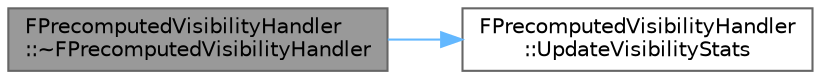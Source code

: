 digraph "FPrecomputedVisibilityHandler::~FPrecomputedVisibilityHandler"
{
 // INTERACTIVE_SVG=YES
 // LATEX_PDF_SIZE
  bgcolor="transparent";
  edge [fontname=Helvetica,fontsize=10,labelfontname=Helvetica,labelfontsize=10];
  node [fontname=Helvetica,fontsize=10,shape=box,height=0.2,width=0.4];
  rankdir="LR";
  Node1 [id="Node000001",label="FPrecomputedVisibilityHandler\l::~FPrecomputedVisibilityHandler",height=0.2,width=0.4,color="gray40", fillcolor="grey60", style="filled", fontcolor="black",tooltip=" "];
  Node1 -> Node2 [id="edge1_Node000001_Node000002",color="steelblue1",style="solid",tooltip=" "];
  Node2 [id="Node000002",label="FPrecomputedVisibilityHandler\l::UpdateVisibilityStats",height=0.2,width=0.4,color="grey40", fillcolor="white", style="filled",URL="$d0/deb/classFPrecomputedVisibilityHandler.html#a1892c0f4629998d83217a7973a988fe4",tooltip="Updates visibility stats."];
}
